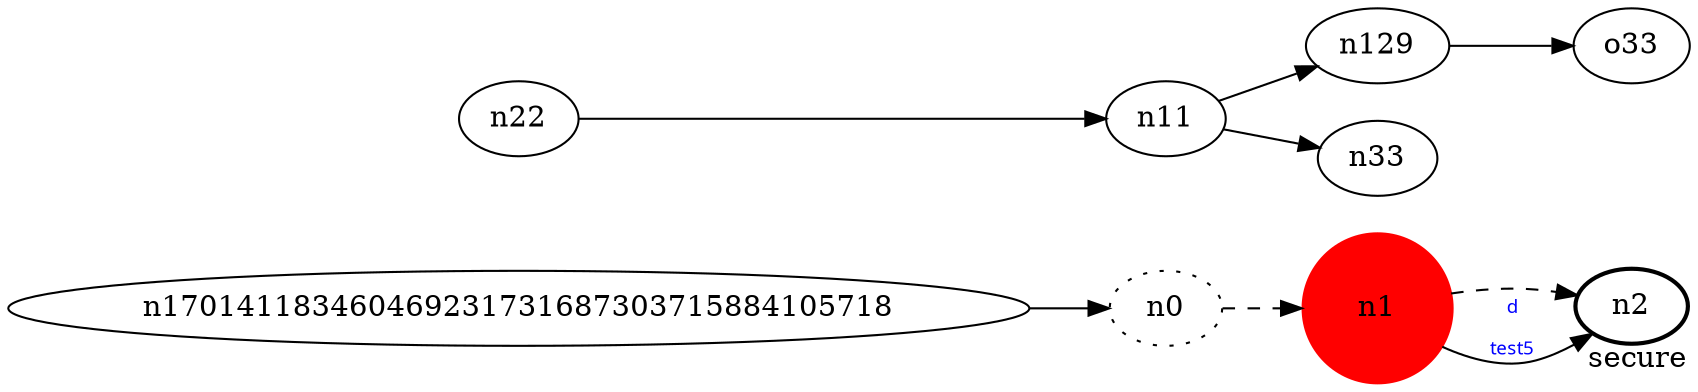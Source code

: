 digraph test5 {
	rankdir=LR;
	fontcolor=blue; /* c0; c1; c0 -- c1 */
	n0 [style=dotted, fillcolor="#123456"]; // c2; c3; c2 -- c3
	n1 [height=1, width=1, color=red, style=filled];
	n2 [style=bold, xlabel="secure"];
	n0 -> n1 -> n2[style=dashed];
	n1 -> n2 [fontname="comic sans", label="d\n\l\G", fontcolor=blue, fontsize=9][fontname="comic sans", label="d\n\l\G", fontcolor=blue, fontsize=9];
	n11 -> n129;
	n11 -> n33;
	n170141183460469231731687303715884105718 -> n0;
	n129 -> o33;
	n22 -> n11;
}
